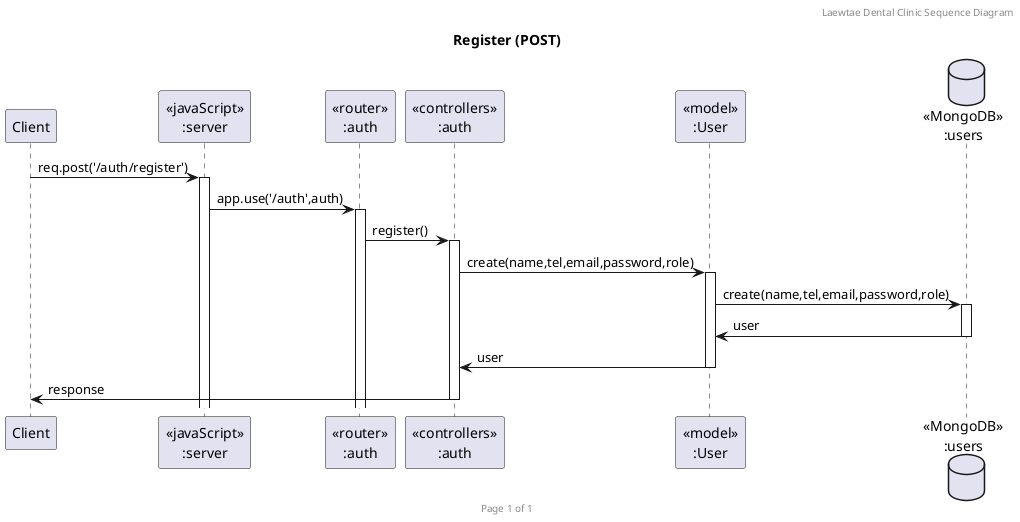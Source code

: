 @startuml Register (POST)

header Laewtae Dental Clinic Sequence Diagram
footer Page %page% of %lastpage%
title "Register (POST)"

participant "Client" as client
participant "<<javaScript>>\n:server" as server
participant "<<router>>\n:auth" as routerAuth
participant "<<controllers>>\n:auth" as controllersAuth
participant "<<model>>\n:User" as modelUser
database "<<MongoDB>>\n:users" as UsersDatabase

client->server ++:req.post('/auth/register')
server->routerAuth ++:app.use('/auth',auth)
routerAuth -> controllersAuth ++:register()
controllersAuth -> modelUser ++:create(name,tel,email,password,role)
modelUser -> UsersDatabase ++:create(name,tel,email,password,role)
modelUser <- UsersDatabase --:user
controllersAuth <- modelUser --:user
client <- controllersAuth --:response


@enduml